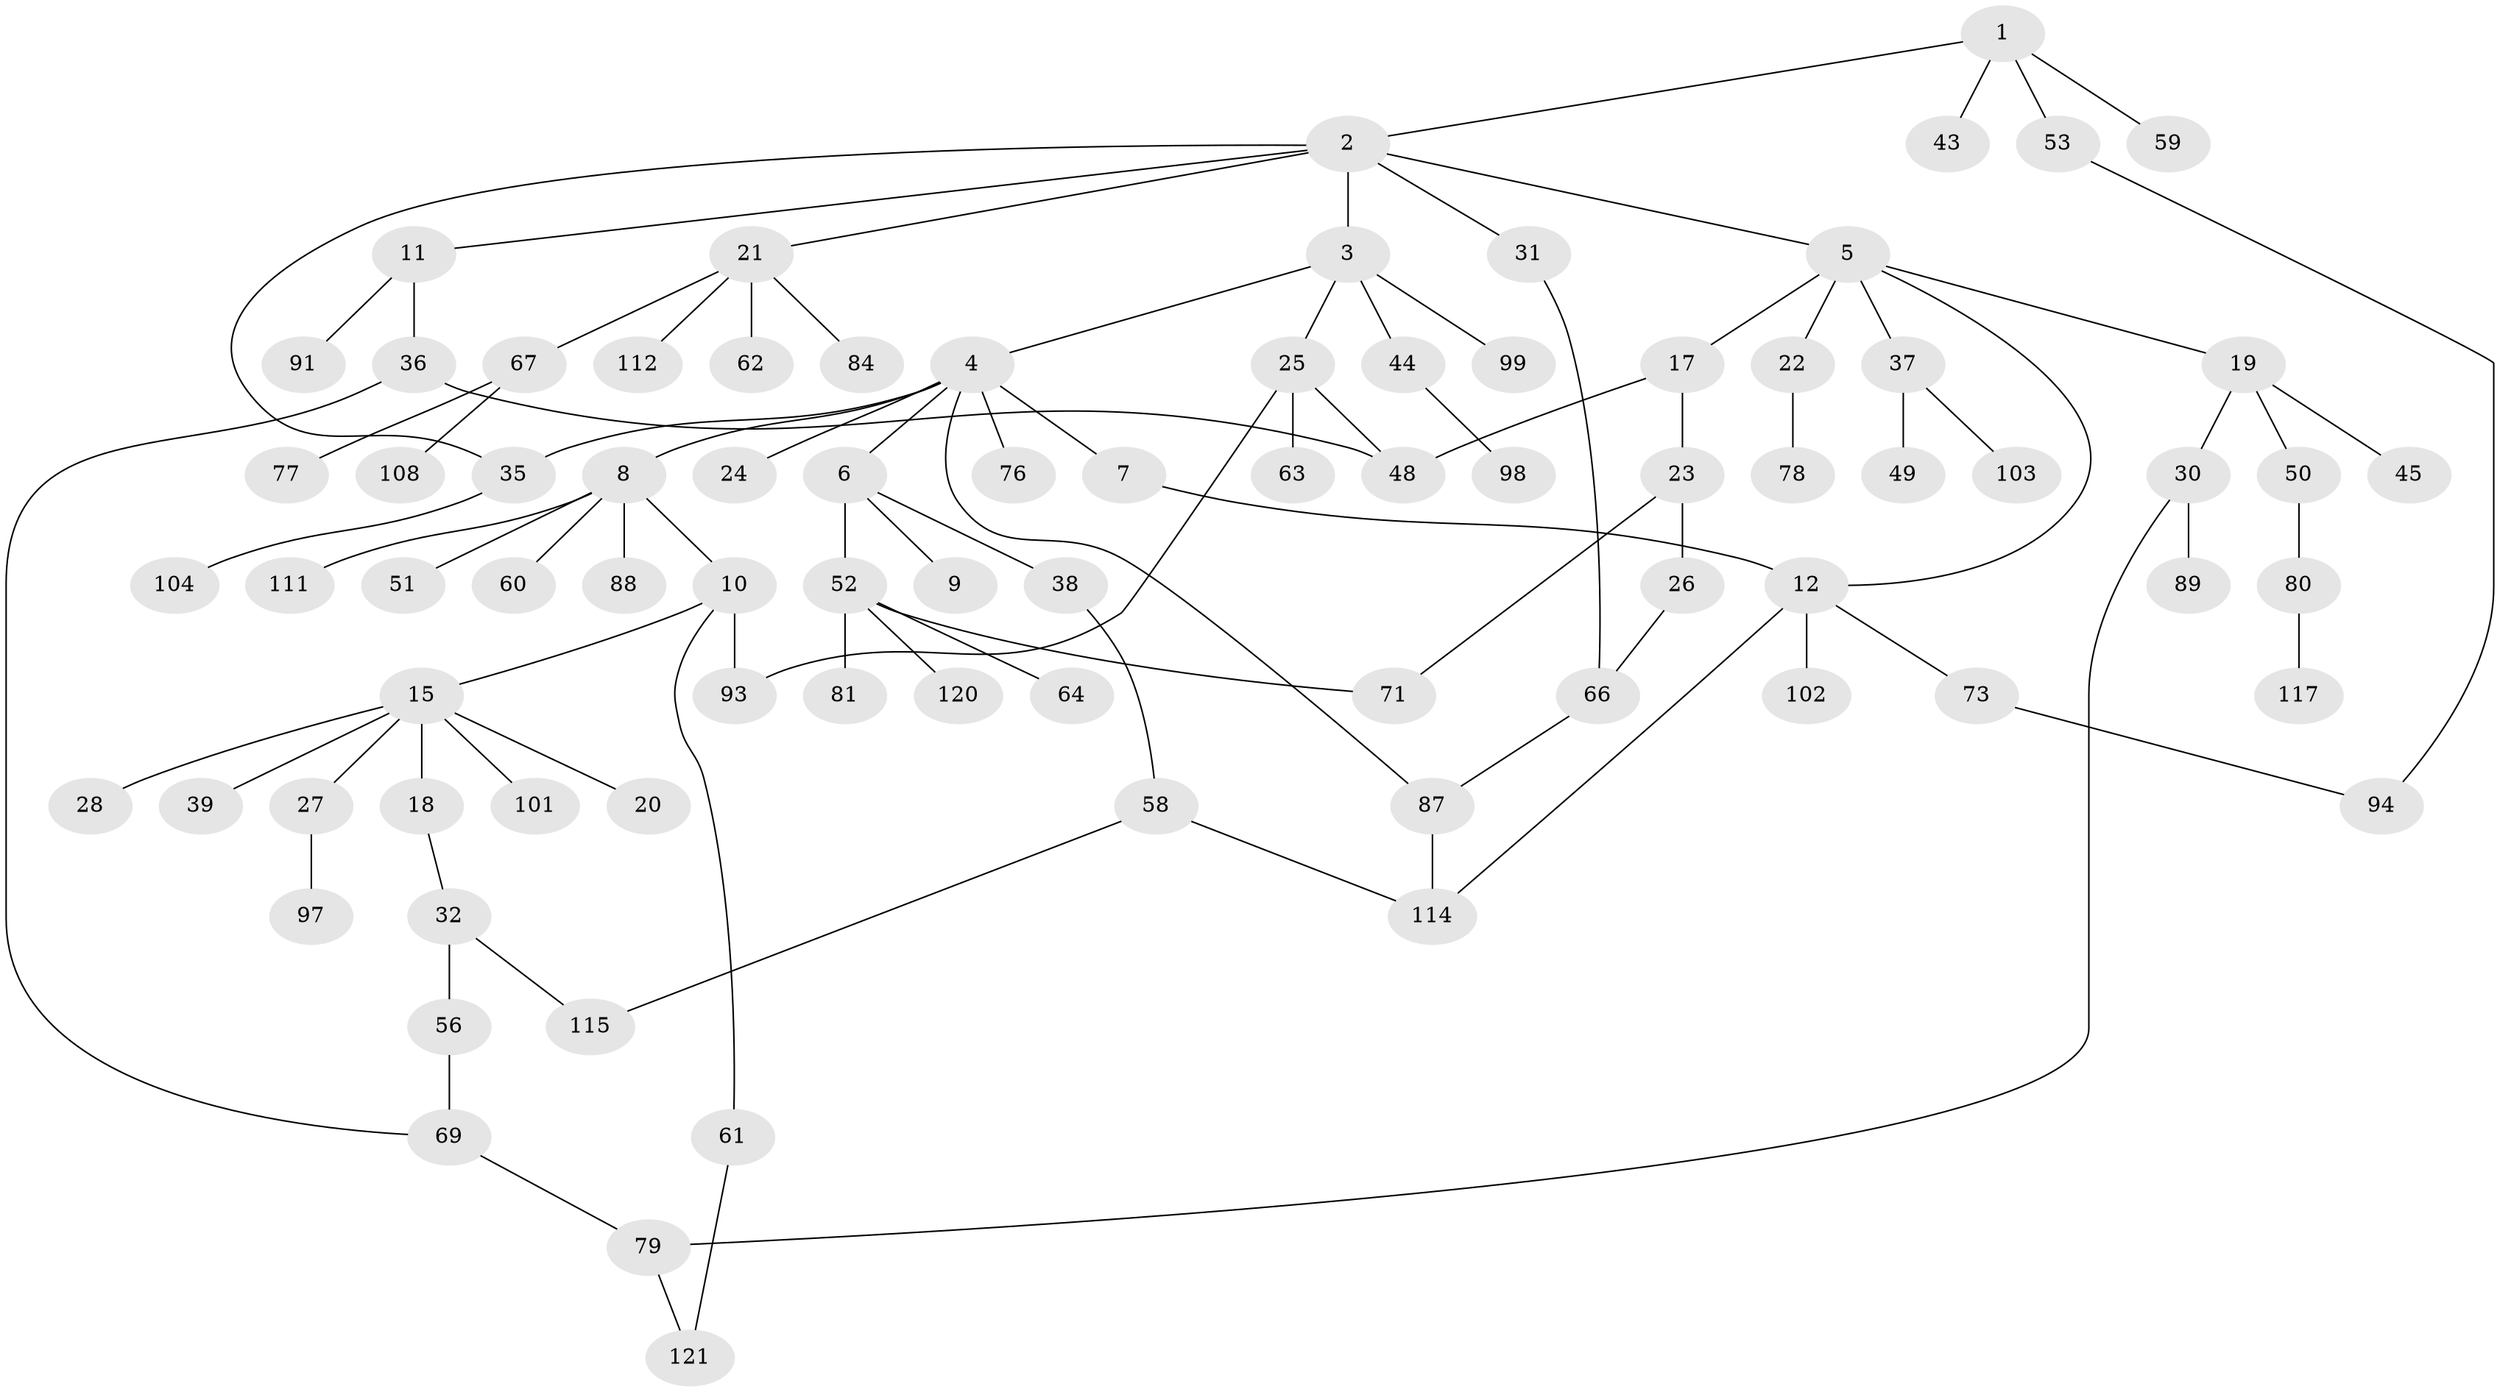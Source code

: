 // original degree distribution, {2: 0.30578512396694213, 8: 0.008264462809917356, 6: 0.024793388429752067, 7: 0.008264462809917356, 4: 0.08264462809917356, 1: 0.371900826446281, 5: 0.024793388429752067, 3: 0.17355371900826447}
// Generated by graph-tools (version 1.1) at 2025/10/02/27/25 16:10:52]
// undirected, 83 vertices, 97 edges
graph export_dot {
graph [start="1"]
  node [color=gray90,style=filled];
  1 [super="+14"];
  2 [super="+55"];
  3 [super="+72"];
  4 [super="+13"];
  5 [super="+85"];
  6 [super="+29"];
  7;
  8 [super="+107"];
  9;
  10 [super="+34"];
  11 [super="+116"];
  12 [super="+33"];
  15 [super="+16"];
  17;
  18 [super="+54"];
  19 [super="+46"];
  20;
  21 [super="+40"];
  22 [super="+86"];
  23 [super="+47"];
  24;
  25 [super="+68"];
  26;
  27 [super="+75"];
  28;
  30 [super="+74"];
  31;
  32 [super="+42"];
  35 [super="+113"];
  36 [super="+41"];
  37 [super="+90"];
  38;
  39;
  43;
  44 [super="+95"];
  45;
  48 [super="+109"];
  49;
  50;
  51;
  52 [super="+57"];
  53;
  56;
  58 [super="+82"];
  59 [super="+65"];
  60 [super="+100"];
  61 [super="+70"];
  62;
  63;
  64;
  66 [super="+96"];
  67 [super="+118"];
  69 [super="+105"];
  71;
  73;
  76;
  77;
  78;
  79 [super="+92"];
  80 [super="+83"];
  81;
  84;
  87 [super="+106"];
  88;
  89;
  91;
  93;
  94 [super="+119"];
  97;
  98;
  99;
  101 [super="+110"];
  102;
  103;
  104;
  108;
  111;
  112;
  114;
  115;
  117;
  120;
  121;
  1 -- 2;
  1 -- 59;
  1 -- 53;
  1 -- 43;
  2 -- 3;
  2 -- 5;
  2 -- 11;
  2 -- 21;
  2 -- 31;
  2 -- 35;
  3 -- 4;
  3 -- 25;
  3 -- 44;
  3 -- 99;
  4 -- 6;
  4 -- 7;
  4 -- 8;
  4 -- 24;
  4 -- 87;
  4 -- 35;
  4 -- 76;
  5 -- 17;
  5 -- 19;
  5 -- 22;
  5 -- 37;
  5 -- 12;
  6 -- 9;
  6 -- 52;
  6 -- 38;
  7 -- 12;
  8 -- 10;
  8 -- 51;
  8 -- 60;
  8 -- 88;
  8 -- 111;
  10 -- 15;
  10 -- 93;
  10 -- 61;
  11 -- 36;
  11 -- 91;
  12 -- 73;
  12 -- 102;
  12 -- 114;
  15 -- 20;
  15 -- 39;
  15 -- 101;
  15 -- 18;
  15 -- 27;
  15 -- 28;
  17 -- 23;
  17 -- 48;
  18 -- 32;
  19 -- 30;
  19 -- 45;
  19 -- 50;
  21 -- 62;
  21 -- 67;
  21 -- 112;
  21 -- 84;
  22 -- 78;
  23 -- 26;
  23 -- 71;
  25 -- 48;
  25 -- 63;
  25 -- 93;
  26 -- 66;
  27 -- 97;
  30 -- 79;
  30 -- 89;
  31 -- 66;
  32 -- 115;
  32 -- 56;
  35 -- 104;
  36 -- 69;
  36 -- 48;
  37 -- 49;
  37 -- 103;
  38 -- 58;
  44 -- 98;
  50 -- 80;
  52 -- 81;
  52 -- 64;
  52 -- 120;
  52 -- 71;
  53 -- 94;
  56 -- 69;
  58 -- 115;
  58 -- 114;
  61 -- 121;
  66 -- 87;
  67 -- 77;
  67 -- 108;
  69 -- 79;
  73 -- 94;
  79 -- 121;
  80 -- 117;
  87 -- 114;
}
